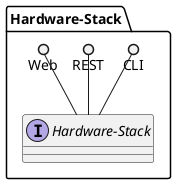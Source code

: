 @startuml

package "Hardware-Stack" {
    interface "Hardware-Stack" {

    }
    CLI ()-- "Hardware-Stack"
    REST ()-- "Hardware-Stack"
    Web ()-- "Hardware-Stack"

}


@enduml
